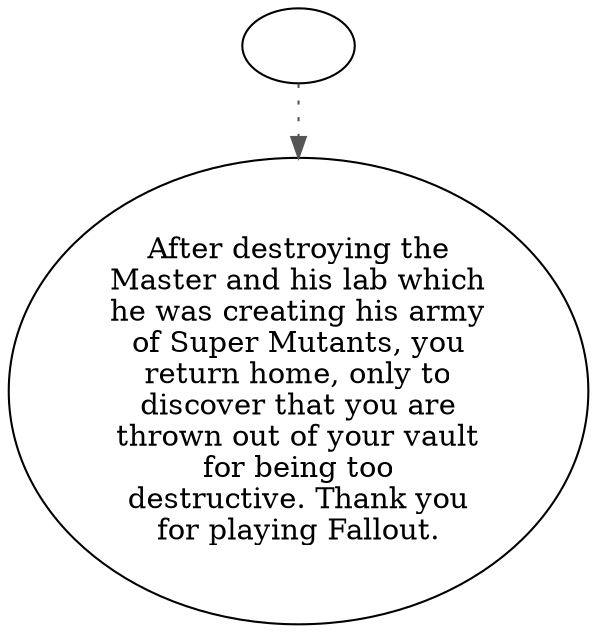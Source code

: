 digraph OBJ_DUDE {
  "start" [style=filled       fillcolor="#FFFFFF"       color="#000000"]
  "start" -> "timed_event_p_proc" [style=dotted color="#555555"]
  "start" [label=""]
  "timed_event_p_proc" [style=filled       fillcolor="#FFFFFF"       color="#000000"]
  "timed_event_p_proc" [label="After destroying the\nMaster and his lab which\nhe was creating his army\nof Super Mutants, you\nreturn home, only to\ndiscover that you are\nthrown out of your vault\nfor being too\ndestructive. Thank you\n for playing Fallout. "]
}